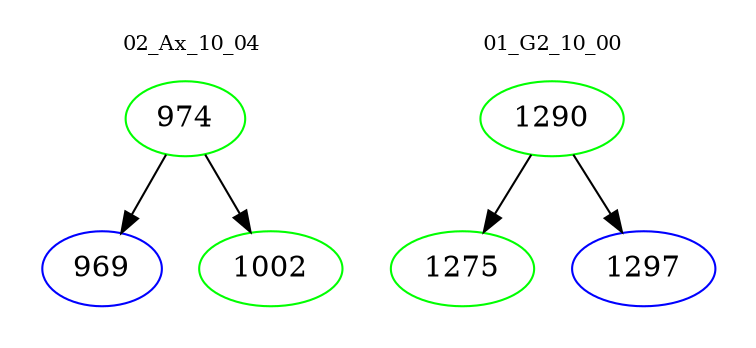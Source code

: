 digraph{
subgraph cluster_0 {
color = white
label = "02_Ax_10_04";
fontsize=10;
T0_974 [label="974", color="green"]
T0_974 -> T0_969 [color="black"]
T0_969 [label="969", color="blue"]
T0_974 -> T0_1002 [color="black"]
T0_1002 [label="1002", color="green"]
}
subgraph cluster_1 {
color = white
label = "01_G2_10_00";
fontsize=10;
T1_1290 [label="1290", color="green"]
T1_1290 -> T1_1275 [color="black"]
T1_1275 [label="1275", color="green"]
T1_1290 -> T1_1297 [color="black"]
T1_1297 [label="1297", color="blue"]
}
}
